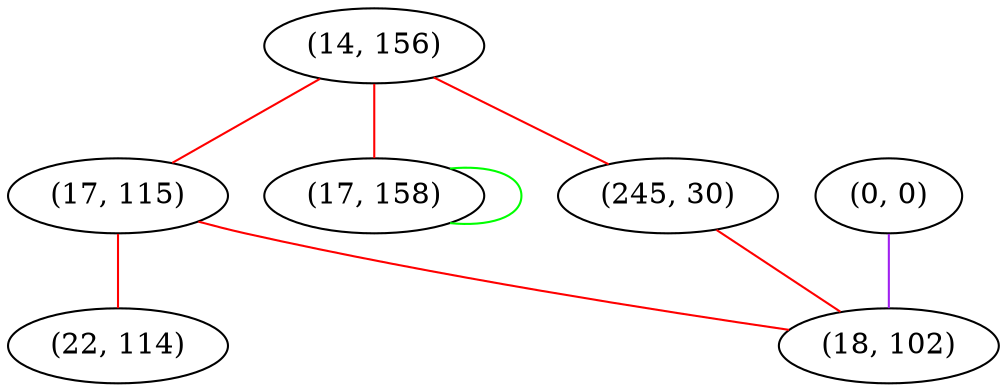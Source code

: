 graph "" {
"(14, 156)";
"(17, 115)";
"(17, 158)";
"(0, 0)";
"(245, 30)";
"(18, 102)";
"(22, 114)";
"(14, 156)" -- "(245, 30)"  [color=red, key=0, weight=1];
"(14, 156)" -- "(17, 115)"  [color=red, key=0, weight=1];
"(14, 156)" -- "(17, 158)"  [color=red, key=0, weight=1];
"(17, 115)" -- "(18, 102)"  [color=red, key=0, weight=1];
"(17, 115)" -- "(22, 114)"  [color=red, key=0, weight=1];
"(17, 158)" -- "(17, 158)"  [color=green, key=0, weight=2];
"(0, 0)" -- "(18, 102)"  [color=purple, key=0, weight=4];
"(245, 30)" -- "(18, 102)"  [color=red, key=0, weight=1];
}
